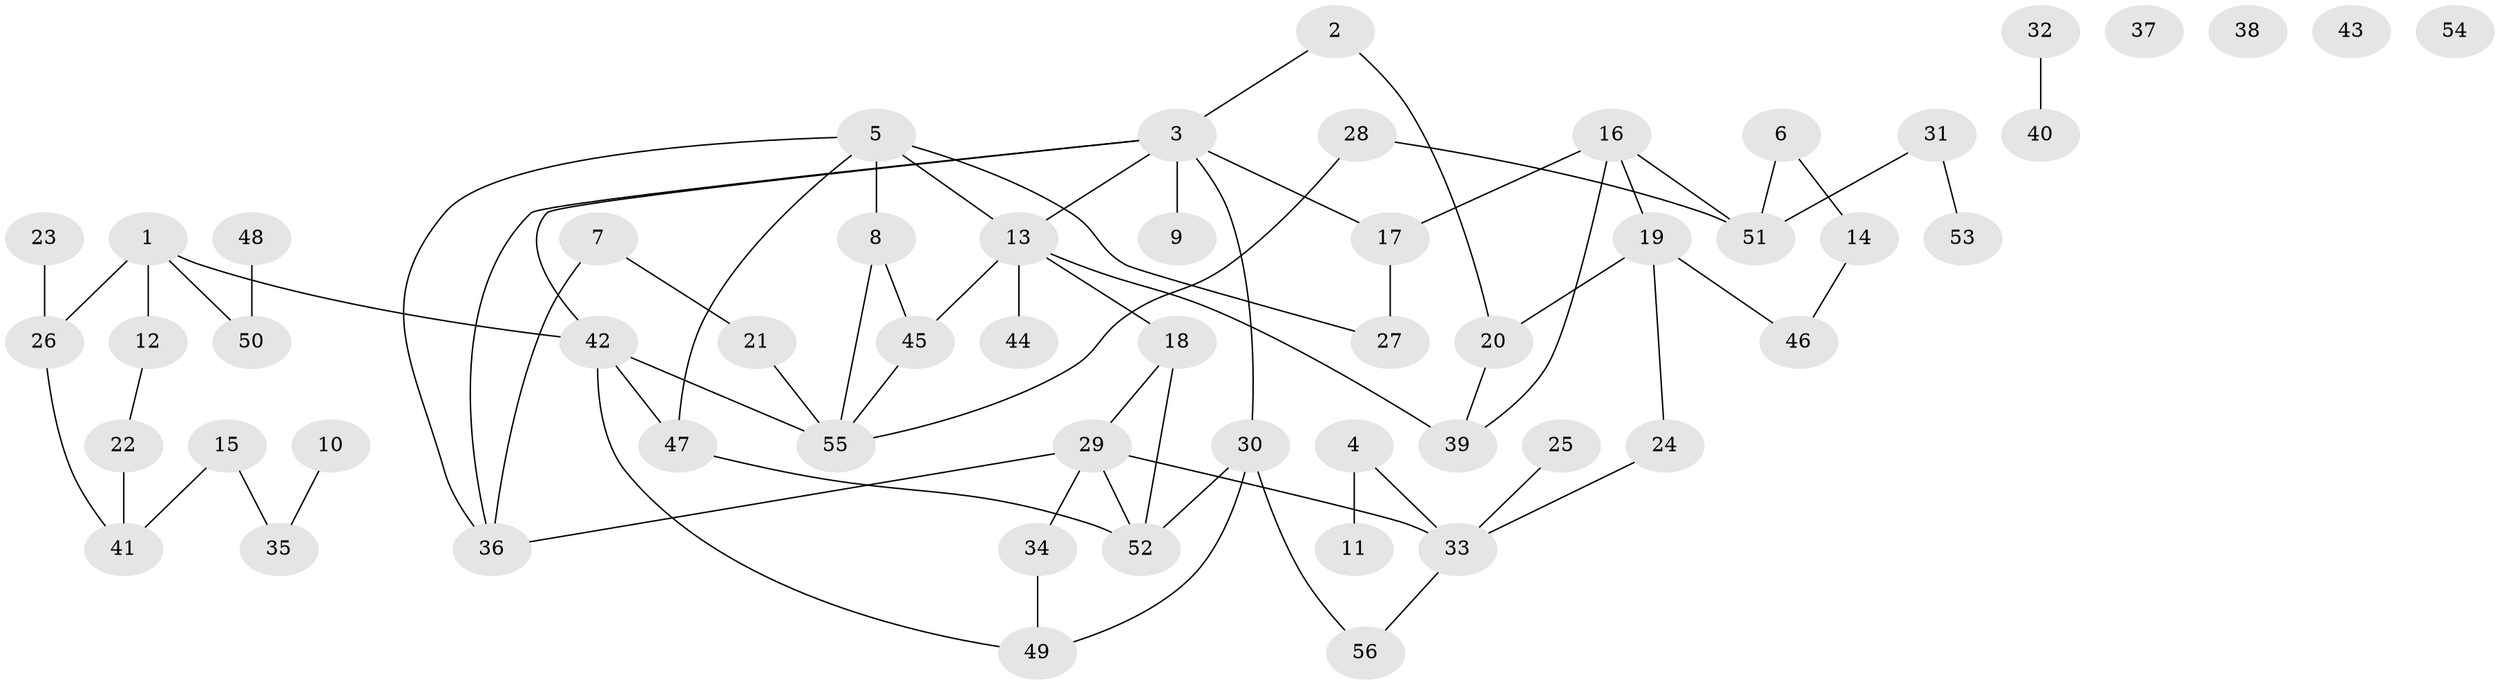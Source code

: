 // Generated by graph-tools (version 1.1) at 2025/49/03/09/25 03:49:06]
// undirected, 56 vertices, 71 edges
graph export_dot {
graph [start="1"]
  node [color=gray90,style=filled];
  1;
  2;
  3;
  4;
  5;
  6;
  7;
  8;
  9;
  10;
  11;
  12;
  13;
  14;
  15;
  16;
  17;
  18;
  19;
  20;
  21;
  22;
  23;
  24;
  25;
  26;
  27;
  28;
  29;
  30;
  31;
  32;
  33;
  34;
  35;
  36;
  37;
  38;
  39;
  40;
  41;
  42;
  43;
  44;
  45;
  46;
  47;
  48;
  49;
  50;
  51;
  52;
  53;
  54;
  55;
  56;
  1 -- 12;
  1 -- 26;
  1 -- 42;
  1 -- 50;
  2 -- 3;
  2 -- 20;
  3 -- 9;
  3 -- 13;
  3 -- 17;
  3 -- 30;
  3 -- 36;
  3 -- 42;
  4 -- 11;
  4 -- 33;
  5 -- 8;
  5 -- 13;
  5 -- 27;
  5 -- 36;
  5 -- 47;
  6 -- 14;
  6 -- 51;
  7 -- 21;
  7 -- 36;
  8 -- 45;
  8 -- 55;
  10 -- 35;
  12 -- 22;
  13 -- 18;
  13 -- 39;
  13 -- 44;
  13 -- 45;
  14 -- 46;
  15 -- 35;
  15 -- 41;
  16 -- 17;
  16 -- 19;
  16 -- 39;
  16 -- 51;
  17 -- 27;
  18 -- 29;
  18 -- 52;
  19 -- 20;
  19 -- 24;
  19 -- 46;
  20 -- 39;
  21 -- 55;
  22 -- 41;
  23 -- 26;
  24 -- 33;
  25 -- 33;
  26 -- 41;
  28 -- 51;
  28 -- 55;
  29 -- 33;
  29 -- 34;
  29 -- 36;
  29 -- 52;
  30 -- 49;
  30 -- 52;
  30 -- 56;
  31 -- 51;
  31 -- 53;
  32 -- 40;
  33 -- 56;
  34 -- 49;
  42 -- 47;
  42 -- 49;
  42 -- 55;
  45 -- 55;
  47 -- 52;
  48 -- 50;
}
